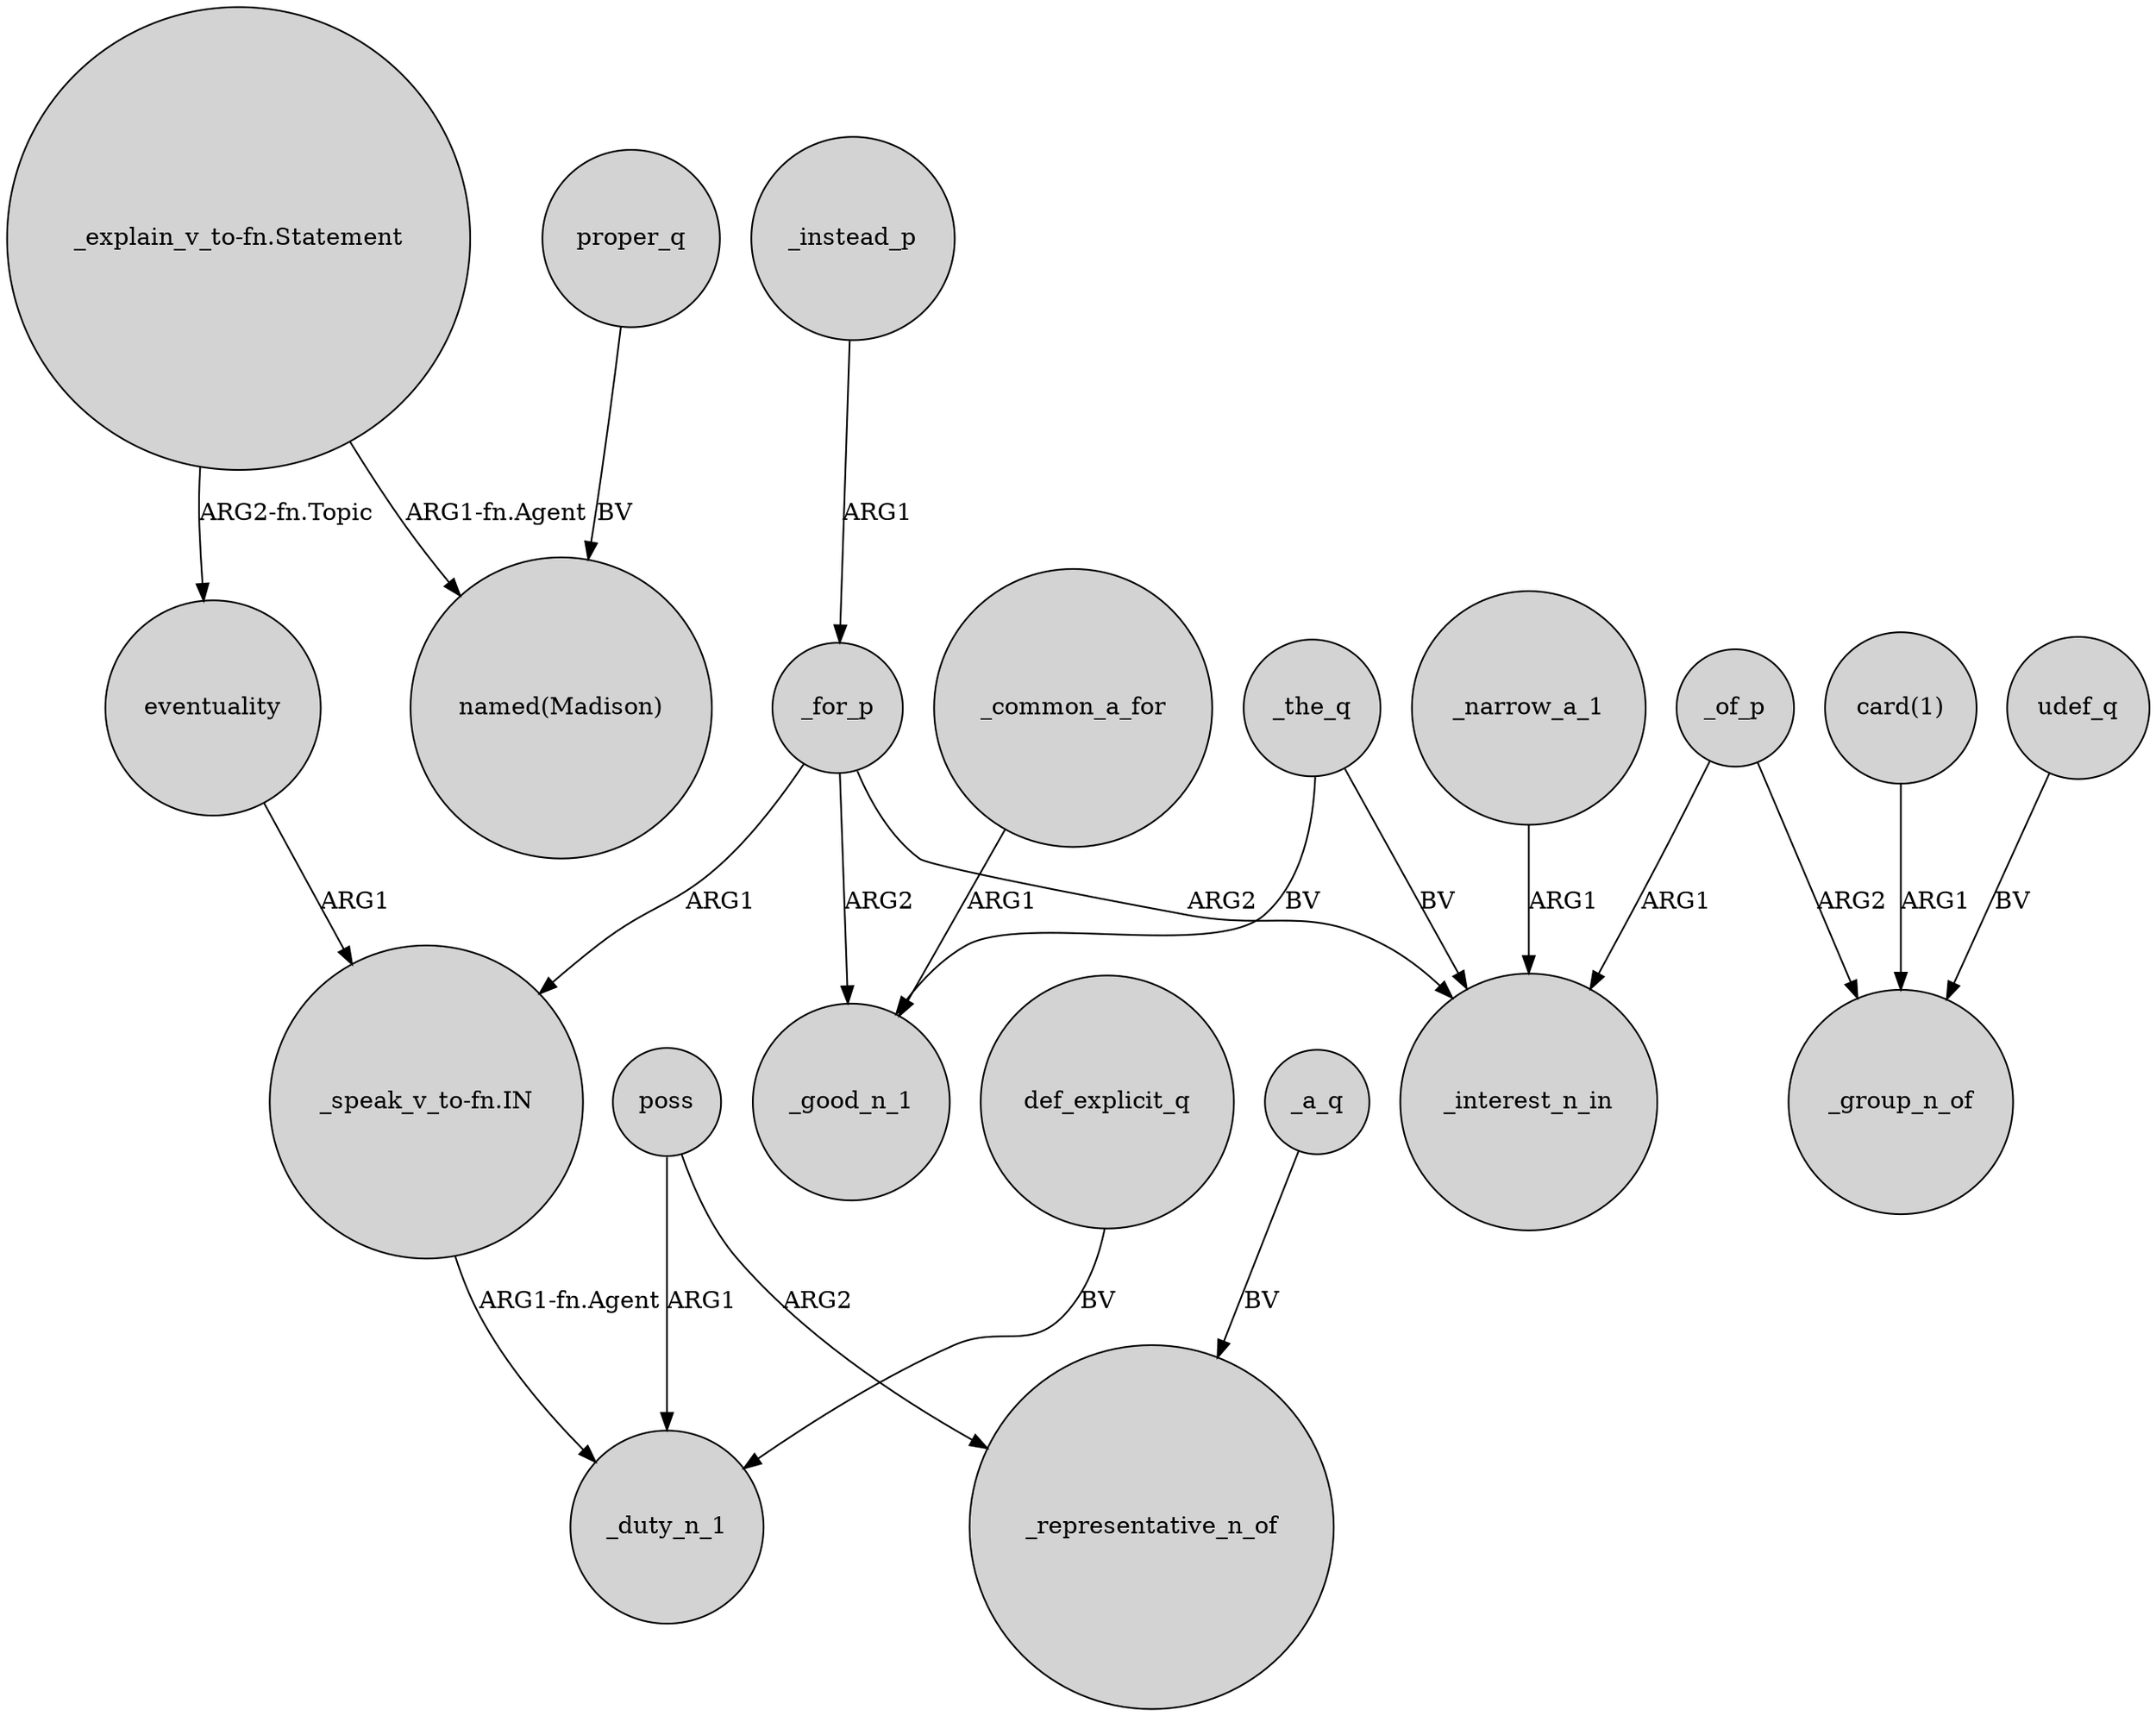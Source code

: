 digraph {
	node [shape=circle style=filled]
	"_explain_v_to-fn.Statement" -> eventuality [label="ARG2-fn.Topic"]
	_the_q -> _interest_n_in [label=BV]
	"_speak_v_to-fn.IN" -> _duty_n_1 [label="ARG1-fn.Agent"]
	"_explain_v_to-fn.Statement" -> "named(Madison)" [label="ARG1-fn.Agent"]
	poss -> _representative_n_of [label=ARG2]
	_instead_p -> _for_p [label=ARG1]
	proper_q -> "named(Madison)" [label=BV]
	_of_p -> _group_n_of [label=ARG2]
	_narrow_a_1 -> _interest_n_in [label=ARG1]
	_the_q -> _good_n_1 [label=BV]
	_for_p -> "_speak_v_to-fn.IN" [label=ARG1]
	def_explicit_q -> _duty_n_1 [label=BV]
	eventuality -> "_speak_v_to-fn.IN" [label=ARG1]
	_for_p -> _interest_n_in [label=ARG2]
	_common_a_for -> _good_n_1 [label=ARG1]
	_of_p -> _interest_n_in [label=ARG1]
	_for_p -> _good_n_1 [label=ARG2]
	"card(1)" -> _group_n_of [label=ARG1]
	_a_q -> _representative_n_of [label=BV]
	poss -> _duty_n_1 [label=ARG1]
	udef_q -> _group_n_of [label=BV]
}
